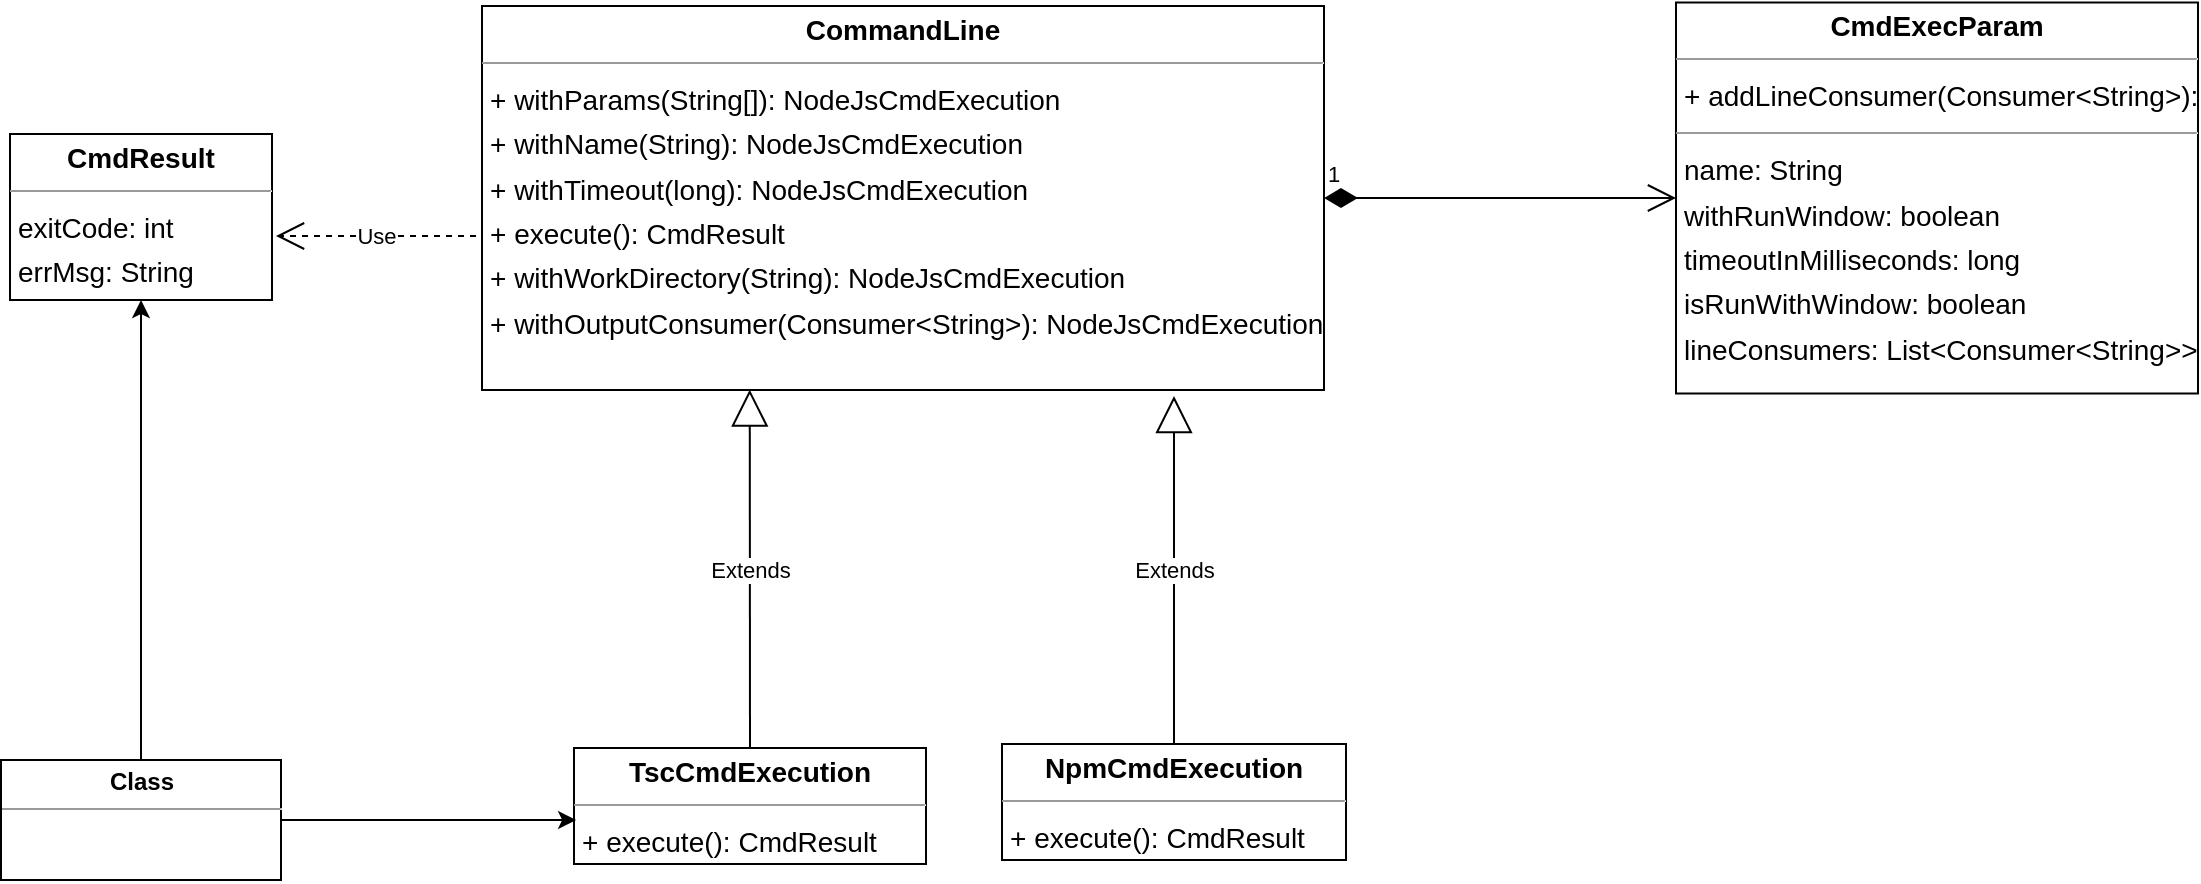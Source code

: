 <mxfile version="21.6.6" type="github">
  <diagram id="a6niL9KRFJdnh7UPDQuS" name="第 1 页">
    <mxGraphModel dx="1645" dy="1005" grid="0" gridSize="10" guides="1" tooltips="1" connect="1" arrows="1" fold="1" page="0" pageScale="1" pageWidth="827" pageHeight="1169" background="none" math="0" shadow="0">
      <root>
        <mxCell id="0" />
        <mxCell id="1" parent="0" />
        <mxCell id="node3" value="&lt;p style=&quot;margin:0px;margin-top:4px;text-align:center;&quot;&gt;&lt;b&gt;CmdExecParam&lt;/b&gt;&lt;/p&gt;&lt;hr size=&quot;1&quot;&gt;&lt;p style=&quot;margin:0 0 0 4px;line-height:1.6;&quot;&gt;+ addLineConsumer(Consumer&amp;lt;String&amp;gt;): void&lt;/p&gt;&lt;hr size=&quot;1&quot;&gt;&lt;p style=&quot;margin:0 0 0 4px;line-height:1.6;&quot;&gt; name: String&lt;br&gt; withRunWindow: boolean&lt;br&gt; timeoutInMilliseconds: long&lt;br&gt; isRunWithWindow: boolean&lt;br&gt; lineConsumers: List&amp;lt;Consumer&amp;lt;String&amp;gt;&amp;gt;&lt;br&gt;&lt;/p&gt;" style="verticalAlign=top;align=left;overflow=fill;fontSize=14;fontFamily=Helvetica;html=1;rounded=0;shadow=0;comic=0;labelBackgroundColor=none;strokeWidth=1;" parent="1" vertex="1">
          <mxGeometry x="959" y="32.25" width="261" height="195.5" as="geometry" />
        </mxCell>
        <mxCell id="node1" value="&lt;p style=&quot;margin:0px;margin-top:4px;text-align:center;&quot;&gt;&lt;b&gt;CmdResult&lt;/b&gt;&lt;/p&gt;&lt;hr size=&quot;1&quot;/&gt;&lt;p style=&quot;margin:0 0 0 4px;line-height:1.6;&quot;&gt; exitCode: int&lt;br/&gt; errMsg: String&lt;/p&gt;" style="verticalAlign=top;align=left;overflow=fill;fontSize=14;fontFamily=Helvetica;html=1;rounded=0;shadow=0;comic=0;labelBackgroundColor=none;strokeWidth=1;" parent="1" vertex="1">
          <mxGeometry x="126" y="98" width="131" height="83" as="geometry" />
        </mxCell>
        <mxCell id="node0" value="&lt;p style=&quot;margin:0px;margin-top:4px;text-align:center;&quot;&gt;&lt;b style=&quot;border-color: var(--border-color);&quot;&gt;CommandLine&lt;/b&gt;&lt;br&gt;&lt;/p&gt;&lt;hr size=&quot;1&quot;&gt;&lt;p style=&quot;margin:0 0 0 4px;line-height:1.6;&quot;&gt;+ withParams(String[]): NodeJsCmdExecution&lt;br&gt;+ withName(String): NodeJsCmdExecution&lt;br&gt;+ withTimeout(long): NodeJsCmdExecution&lt;br&gt;+ execute(): CmdResult&lt;br&gt;+ withWorkDirectory(String): NodeJsCmdExecution&lt;br&gt;+ withOutputConsumer(Consumer&amp;lt;String&amp;gt;): NodeJsCmdExecution&lt;/p&gt;" style="verticalAlign=top;align=left;overflow=fill;fontSize=14;fontFamily=Helvetica;html=1;rounded=0;shadow=0;comic=0;labelBackgroundColor=none;strokeWidth=1;" parent="1" vertex="1">
          <mxGeometry x="362" y="34" width="421" height="192" as="geometry" />
        </mxCell>
        <mxCell id="node5" value="&lt;p style=&quot;margin:0px;margin-top:4px;text-align:center;&quot;&gt;&lt;b&gt;NpmCmdExecution&lt;/b&gt;&lt;/p&gt;&lt;hr size=&quot;1&quot;&gt;&lt;p style=&quot;margin:0 0 0 4px;line-height:1.6;&quot;&gt;+ execute(): CmdResult&lt;/p&gt;" style="verticalAlign=top;align=left;overflow=fill;fontSize=14;fontFamily=Helvetica;html=1;rounded=0;shadow=0;comic=0;labelBackgroundColor=none;strokeWidth=1;" parent="1" vertex="1">
          <mxGeometry x="622" y="403" width="172" height="58" as="geometry" />
        </mxCell>
        <mxCell id="node2" value="&lt;p style=&quot;margin:0px;margin-top:4px;text-align:center;&quot;&gt;&lt;b&gt;TscCmdExecution&lt;/b&gt;&lt;/p&gt;&lt;hr size=&quot;1&quot;&gt;&lt;p style=&quot;margin:0 0 0 4px;line-height:1.6;&quot;&gt;+ execute(): CmdResult&lt;/p&gt;" style="verticalAlign=top;align=left;overflow=fill;fontSize=14;fontFamily=Helvetica;html=1;rounded=0;shadow=0;comic=0;labelBackgroundColor=none;strokeWidth=1;" parent="1" vertex="1">
          <mxGeometry x="408" y="405" width="176" height="58" as="geometry" />
        </mxCell>
        <mxCell id="C8-88ZGdammhuKEQgfNY-2" value="Extends" style="endArrow=block;endSize=16;endFill=0;html=1;rounded=0;exitX=0.5;exitY=0;exitDx=0;exitDy=0;entryX=0.318;entryY=0.999;entryDx=0;entryDy=0;entryPerimeter=0;" edge="1" parent="1" source="node2" target="node0">
          <mxGeometry width="160" relative="1" as="geometry">
            <mxPoint x="420" y="340" as="sourcePoint" />
            <mxPoint x="590" y="300" as="targetPoint" />
          </mxGeometry>
        </mxCell>
        <mxCell id="C8-88ZGdammhuKEQgfNY-3" value="Extends" style="endArrow=block;endSize=16;endFill=0;html=1;rounded=0;exitX=0.5;exitY=0;exitDx=0;exitDy=0;" edge="1" parent="1" source="node5">
          <mxGeometry width="160" relative="1" as="geometry">
            <mxPoint x="710" y="290" as="sourcePoint" />
            <mxPoint x="708" y="229" as="targetPoint" />
          </mxGeometry>
        </mxCell>
        <mxCell id="C8-88ZGdammhuKEQgfNY-10" value="1" style="endArrow=open;html=1;endSize=12;startArrow=diamondThin;startSize=14;startFill=1;edgeStyle=orthogonalEdgeStyle;align=left;verticalAlign=bottom;rounded=0;exitX=1;exitY=0.5;exitDx=0;exitDy=0;entryX=0;entryY=0.5;entryDx=0;entryDy=0;" edge="1" parent="1" source="node0" target="node3">
          <mxGeometry x="-1" y="3" relative="1" as="geometry">
            <mxPoint x="780" y="158" as="sourcePoint" />
            <mxPoint x="940" y="158" as="targetPoint" />
          </mxGeometry>
        </mxCell>
        <mxCell id="C8-88ZGdammhuKEQgfNY-11" value="Use" style="endArrow=open;endSize=12;dashed=1;html=1;rounded=0;" edge="1" parent="1">
          <mxGeometry width="160" relative="1" as="geometry">
            <mxPoint x="359" y="149" as="sourcePoint" />
            <mxPoint x="259" y="149" as="targetPoint" />
          </mxGeometry>
        </mxCell>
        <mxCell id="C8-88ZGdammhuKEQgfNY-13" style="edgeStyle=orthogonalEdgeStyle;rounded=0;orthogonalLoop=1;jettySize=auto;html=1;exitX=1;exitY=0.5;exitDx=0;exitDy=0;entryX=0.006;entryY=0.621;entryDx=0;entryDy=0;entryPerimeter=0;" edge="1" parent="1" source="C8-88ZGdammhuKEQgfNY-12" target="node2">
          <mxGeometry relative="1" as="geometry">
            <mxPoint x="402" y="440" as="targetPoint" />
          </mxGeometry>
        </mxCell>
        <mxCell id="C8-88ZGdammhuKEQgfNY-14" style="edgeStyle=orthogonalEdgeStyle;rounded=0;orthogonalLoop=1;jettySize=auto;html=1;entryX=0.5;entryY=1;entryDx=0;entryDy=0;" edge="1" parent="1" source="C8-88ZGdammhuKEQgfNY-12" target="node1">
          <mxGeometry relative="1" as="geometry" />
        </mxCell>
        <mxCell id="C8-88ZGdammhuKEQgfNY-12" value="&lt;p style=&quot;margin:0px;margin-top:4px;text-align:center;&quot;&gt;&lt;b&gt;Class&lt;/b&gt;&lt;/p&gt;&lt;hr size=&quot;1&quot;/&gt;&lt;div style=&quot;height:2px;&quot;&gt;&lt;/div&gt;" style="verticalAlign=top;align=left;overflow=fill;fontSize=12;fontFamily=Helvetica;html=1;whiteSpace=wrap;" vertex="1" parent="1">
          <mxGeometry x="121.5" y="411" width="140" height="60" as="geometry" />
        </mxCell>
      </root>
    </mxGraphModel>
  </diagram>
</mxfile>
